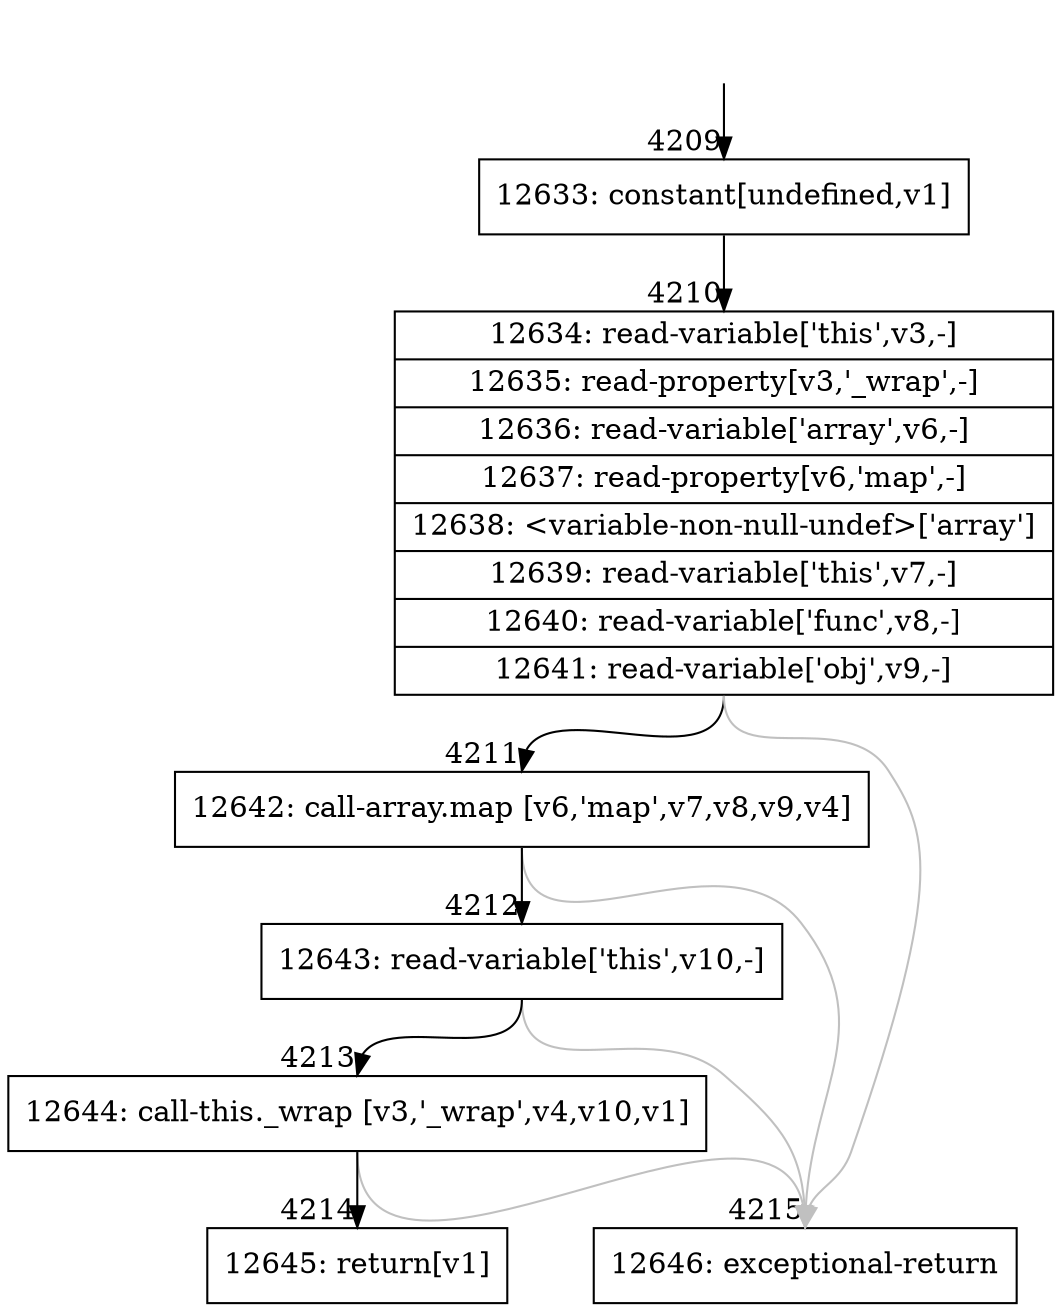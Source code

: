digraph {
rankdir="TD"
BB_entry299[shape=none,label=""];
BB_entry299 -> BB4209 [tailport=s, headport=n, headlabel="    4209"]
BB4209 [shape=record label="{12633: constant[undefined,v1]}" ] 
BB4209 -> BB4210 [tailport=s, headport=n, headlabel="      4210"]
BB4210 [shape=record label="{12634: read-variable['this',v3,-]|12635: read-property[v3,'_wrap',-]|12636: read-variable['array',v6,-]|12637: read-property[v6,'map',-]|12638: \<variable-non-null-undef\>['array']|12639: read-variable['this',v7,-]|12640: read-variable['func',v8,-]|12641: read-variable['obj',v9,-]}" ] 
BB4210 -> BB4211 [tailport=s, headport=n, headlabel="      4211"]
BB4210 -> BB4215 [tailport=s, headport=n, color=gray, headlabel="      4215"]
BB4211 [shape=record label="{12642: call-array.map [v6,'map',v7,v8,v9,v4]}" ] 
BB4211 -> BB4212 [tailport=s, headport=n, headlabel="      4212"]
BB4211 -> BB4215 [tailport=s, headport=n, color=gray]
BB4212 [shape=record label="{12643: read-variable['this',v10,-]}" ] 
BB4212 -> BB4213 [tailport=s, headport=n, headlabel="      4213"]
BB4212 -> BB4215 [tailport=s, headport=n, color=gray]
BB4213 [shape=record label="{12644: call-this._wrap [v3,'_wrap',v4,v10,v1]}" ] 
BB4213 -> BB4214 [tailport=s, headport=n, headlabel="      4214"]
BB4213 -> BB4215 [tailport=s, headport=n, color=gray]
BB4214 [shape=record label="{12645: return[v1]}" ] 
BB4215 [shape=record label="{12646: exceptional-return}" ] 
//#$~ 5804
}
